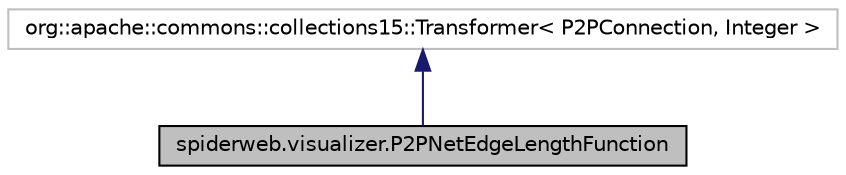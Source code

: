 digraph G
{
  edge [fontname="Helvetica",fontsize="10",labelfontname="Helvetica",labelfontsize="10"];
  node [fontname="Helvetica",fontsize="10",shape=record];
  Node1 [label="spiderweb.visualizer.P2PNetEdgeLengthFunction",height=0.2,width=0.4,color="black", fillcolor="grey75", style="filled" fontcolor="black"];
  Node2 -> Node1 [dir=back,color="midnightblue",fontsize="10",style="solid",fontname="Helvetica"];
  Node2 [label="org::apache::commons::collections15::Transformer\< P2PConnection, Integer \>",height=0.2,width=0.4,color="grey75", fillcolor="white", style="filled"];
}
